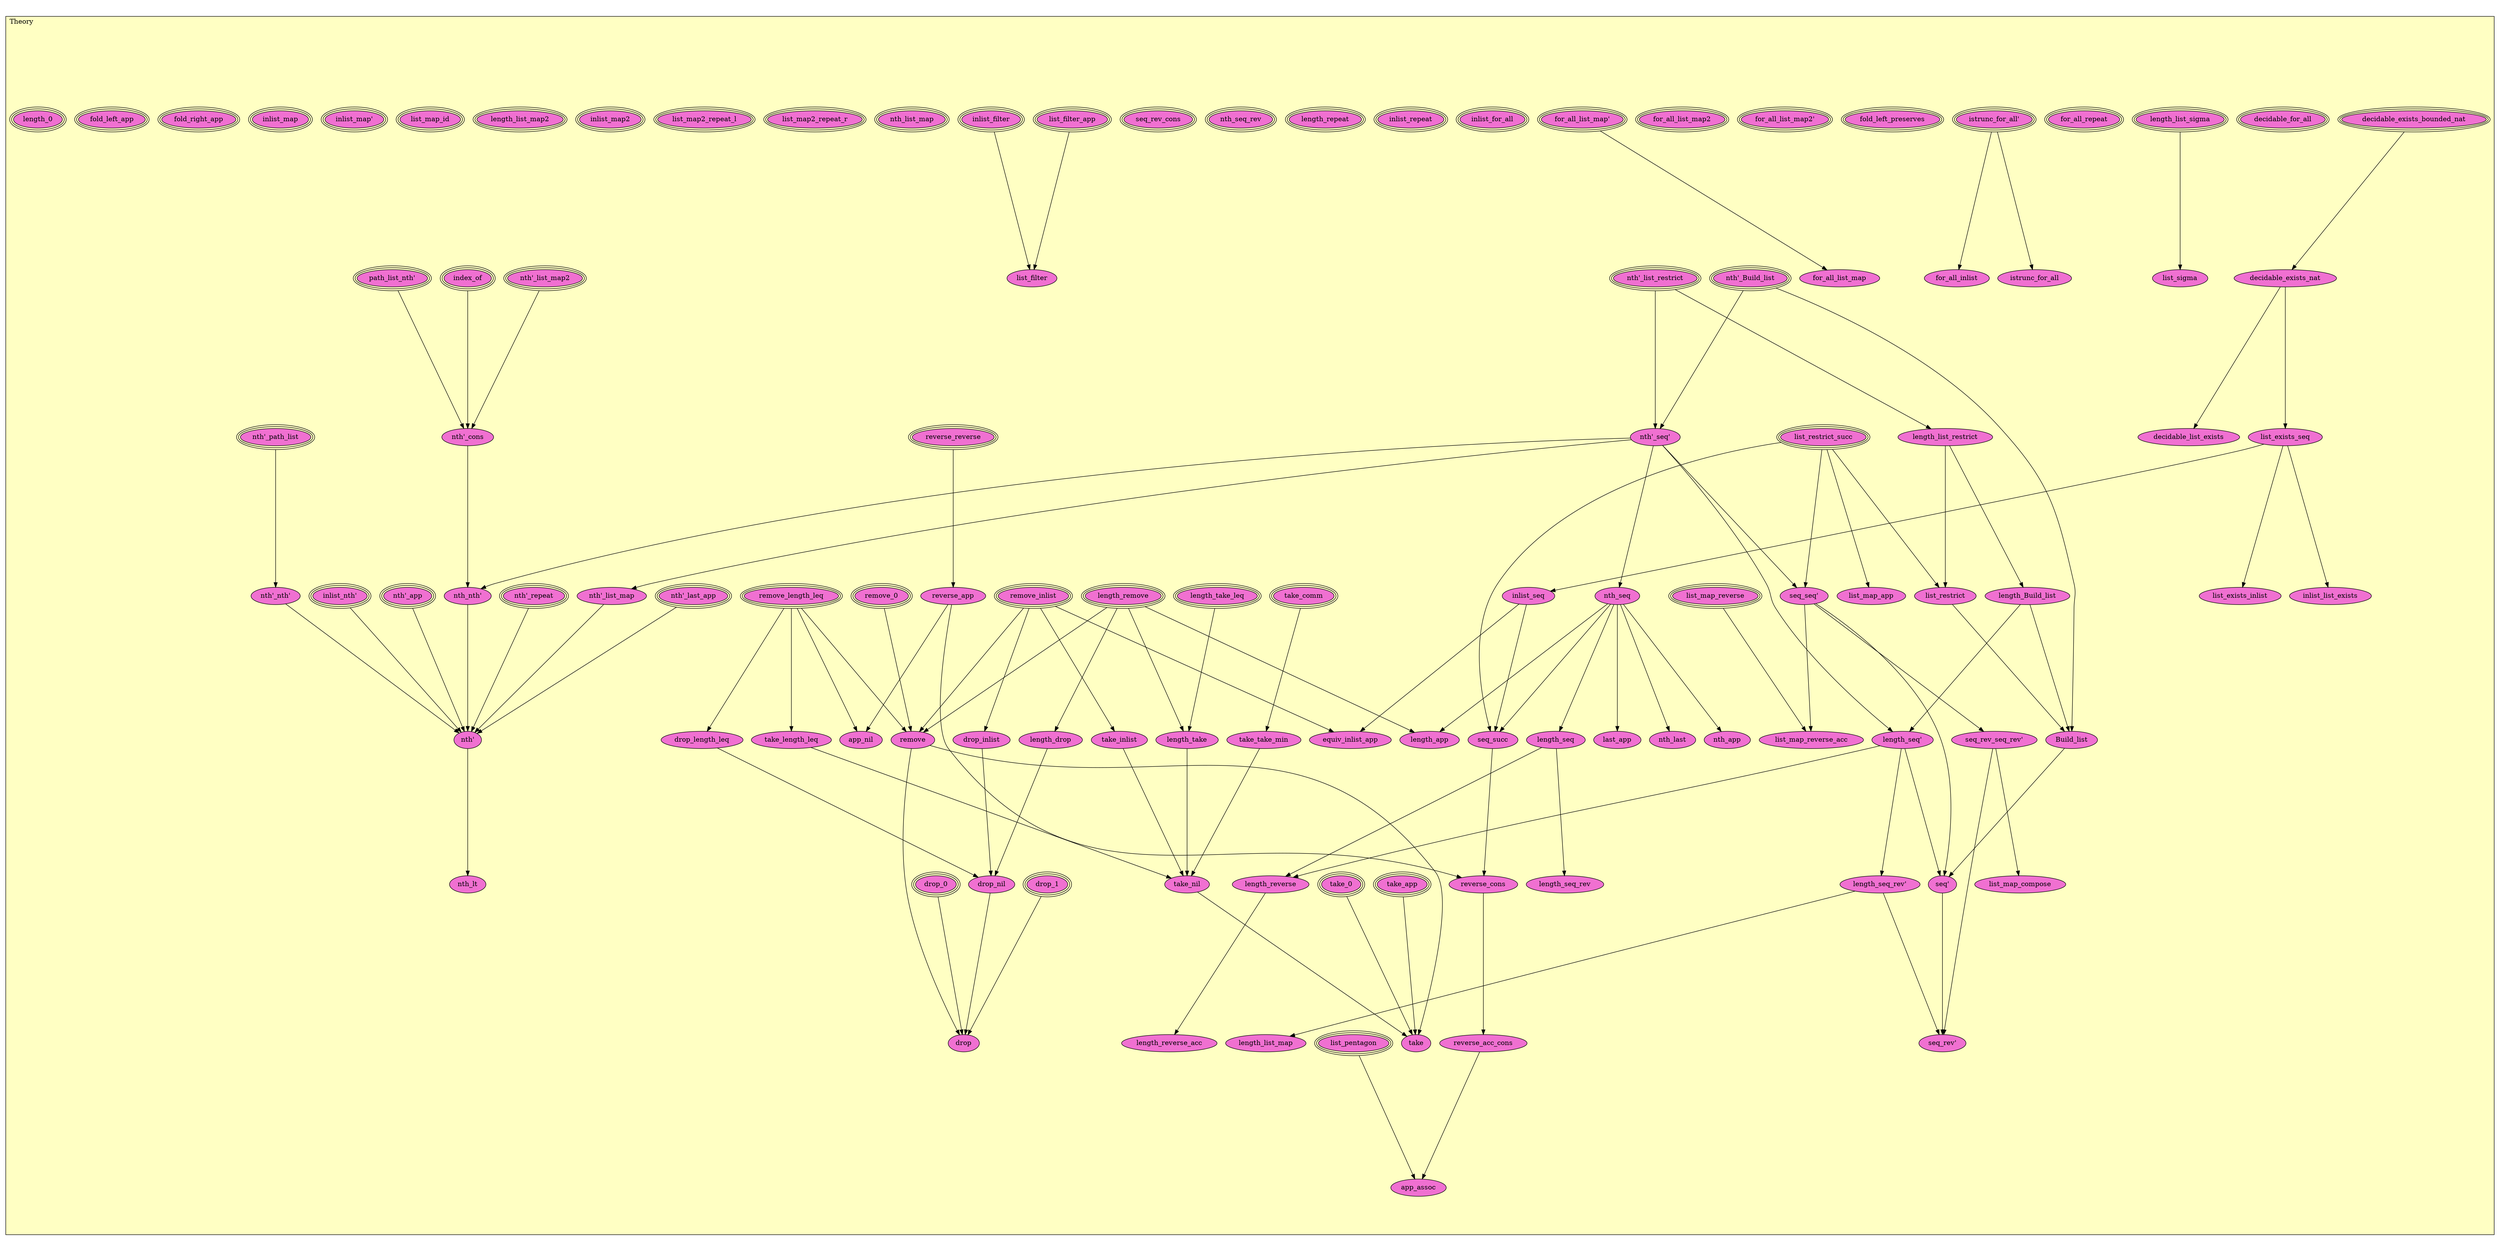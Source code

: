 digraph HoTT_Spaces_List_Theory {
  graph [ratio=0.5]
  node [style=filled]
Theory_decidable_exists_bounded_nat [label="decidable_exists_bounded_nat", URL=<Theory.html#decidable_exists_bounded_nat>, peripheries=3, fillcolor="#F070D1"] ;
Theory_decidable_exists_nat [label="decidable_exists_nat", URL=<Theory.html#decidable_exists_nat>, fillcolor="#F070D1"] ;
Theory_list_exists_seq [label="list_exists_seq", URL=<Theory.html#list_exists_seq>, fillcolor="#F070D1"] ;
Theory_list_exists_inlist [label="list_exists_inlist", URL=<Theory.html#list_exists_inlist>, fillcolor="#F070D1"] ;
Theory_inlist_list_exists [label="inlist_list_exists", URL=<Theory.html#inlist_list_exists>, fillcolor="#F070D1"] ;
Theory_decidable_list_exists [label="decidable_list_exists", URL=<Theory.html#decidable_list_exists>, fillcolor="#F070D1"] ;
Theory_decidable_for_all [label="decidable_for_all", URL=<Theory.html#decidable_for_all>, peripheries=3, fillcolor="#F070D1"] ;
Theory_length_list_sigma [label="length_list_sigma", URL=<Theory.html#length_list_sigma>, peripheries=3, fillcolor="#F070D1"] ;
Theory_list_sigma [label="list_sigma", URL=<Theory.html#list_sigma>, fillcolor="#F070D1"] ;
Theory_for_all_repeat [label="for_all_repeat", URL=<Theory.html#for_all_repeat>, peripheries=3, fillcolor="#F070D1"] ;
Theory_istrunc_for_all_ [label="istrunc_for_all'", URL=<Theory.html#istrunc_for_all'>, peripheries=3, fillcolor="#F070D1"] ;
Theory_istrunc_for_all [label="istrunc_for_all", URL=<Theory.html#istrunc_for_all>, fillcolor="#F070D1"] ;
Theory_fold_left_preserves [label="fold_left_preserves", URL=<Theory.html#fold_left_preserves>, peripheries=3, fillcolor="#F070D1"] ;
Theory_for_all_list_map2_ [label="for_all_list_map2'", URL=<Theory.html#for_all_list_map2'>, peripheries=3, fillcolor="#F070D1"] ;
Theory_for_all_list_map2 [label="for_all_list_map2", URL=<Theory.html#for_all_list_map2>, peripheries=3, fillcolor="#F070D1"] ;
Theory_for_all_list_map_ [label="for_all_list_map'", URL=<Theory.html#for_all_list_map'>, peripheries=3, fillcolor="#F070D1"] ;
Theory_for_all_list_map [label="for_all_list_map", URL=<Theory.html#for_all_list_map>, fillcolor="#F070D1"] ;
Theory_inlist_for_all [label="inlist_for_all", URL=<Theory.html#inlist_for_all>, peripheries=3, fillcolor="#F070D1"] ;
Theory_for_all_inlist [label="for_all_inlist", URL=<Theory.html#for_all_inlist>, fillcolor="#F070D1"] ;
Theory_list_restrict_succ [label="list_restrict_succ", URL=<Theory.html#list_restrict_succ>, peripheries=3, fillcolor="#F070D1"] ;
Theory_inlist_repeat [label="inlist_repeat", URL=<Theory.html#inlist_repeat>, peripheries=3, fillcolor="#F070D1"] ;
Theory_length_repeat [label="length_repeat", URL=<Theory.html#length_repeat>, peripheries=3, fillcolor="#F070D1"] ;
Theory_nth__list_restrict [label="nth'_list_restrict", URL=<Theory.html#nth'_list_restrict>, peripheries=3, fillcolor="#F070D1"] ;
Theory_length_list_restrict [label="length_list_restrict", URL=<Theory.html#length_list_restrict>, fillcolor="#F070D1"] ;
Theory_list_restrict [label="list_restrict", URL=<Theory.html#list_restrict>, fillcolor="#F070D1"] ;
Theory_nth__Build_list [label="nth'_Build_list", URL=<Theory.html#nth'_Build_list>, peripheries=3, fillcolor="#F070D1"] ;
Theory_length_Build_list [label="length_Build_list", URL=<Theory.html#length_Build_list>, fillcolor="#F070D1"] ;
Theory_Build_list [label="Build_list", URL=<Theory.html#Build_list>, fillcolor="#F070D1"] ;
Theory_inlist_seq [label="inlist_seq", URL=<Theory.html#inlist_seq>, fillcolor="#F070D1"] ;
Theory_nth__seq_ [label="nth'_seq'", URL=<Theory.html#nth'_seq'>, fillcolor="#F070D1"] ;
Theory_nth_seq [label="nth_seq", URL=<Theory.html#nth_seq>, fillcolor="#F070D1"] ;
Theory_nth_seq_rev [label="nth_seq_rev", URL=<Theory.html#nth_seq_rev>, peripheries=3, fillcolor="#F070D1"] ;
Theory_seq_seq_ [label="seq_seq'", URL=<Theory.html#seq_seq'>, fillcolor="#F070D1"] ;
Theory_seq_rev_seq_rev_ [label="seq_rev_seq_rev'", URL=<Theory.html#seq_rev_seq_rev'>, fillcolor="#F070D1"] ;
Theory_length_seq_ [label="length_seq'", URL=<Theory.html#length_seq'>, fillcolor="#F070D1"] ;
Theory_length_seq_rev_ [label="length_seq_rev'", URL=<Theory.html#length_seq_rev'>, fillcolor="#F070D1"] ;
Theory_seq_ [label="seq'", URL=<Theory.html#seq'>, fillcolor="#F070D1"] ;
Theory_seq_rev_ [label="seq_rev'", URL=<Theory.html#seq_rev'>, fillcolor="#F070D1"] ;
Theory_seq_succ [label="seq_succ", URL=<Theory.html#seq_succ>, fillcolor="#F070D1"] ;
Theory_seq_rev_cons [label="seq_rev_cons", URL=<Theory.html#seq_rev_cons>, peripheries=3, fillcolor="#F070D1"] ;
Theory_length_seq [label="length_seq", URL=<Theory.html#length_seq>, fillcolor="#F070D1"] ;
Theory_length_seq_rev [label="length_seq_rev", URL=<Theory.html#length_seq_rev>, fillcolor="#F070D1"] ;
Theory_list_filter_app [label="list_filter_app", URL=<Theory.html#list_filter_app>, peripheries=3, fillcolor="#F070D1"] ;
Theory_inlist_filter [label="inlist_filter", URL=<Theory.html#inlist_filter>, peripheries=3, fillcolor="#F070D1"] ;
Theory_list_filter [label="list_filter", URL=<Theory.html#list_filter>, fillcolor="#F070D1"] ;
Theory_remove_inlist [label="remove_inlist", URL=<Theory.html#remove_inlist>, peripheries=3, fillcolor="#F070D1"] ;
Theory_length_remove [label="length_remove", URL=<Theory.html#length_remove>, peripheries=3, fillcolor="#F070D1"] ;
Theory_remove_length_leq [label="remove_length_leq", URL=<Theory.html#remove_length_leq>, peripheries=3, fillcolor="#F070D1"] ;
Theory_remove_0 [label="remove_0", URL=<Theory.html#remove_0>, peripheries=3, fillcolor="#F070D1"] ;
Theory_remove [label="remove", URL=<Theory.html#remove>, fillcolor="#F070D1"] ;
Theory_take_app [label="take_app", URL=<Theory.html#take_app>, peripheries=3, fillcolor="#F070D1"] ;
Theory_take_comm [label="take_comm", URL=<Theory.html#take_comm>, peripheries=3, fillcolor="#F070D1"] ;
Theory_take_take_min [label="take_take_min", URL=<Theory.html#take_take_min>, fillcolor="#F070D1"] ;
Theory_take_inlist [label="take_inlist", URL=<Theory.html#take_inlist>, fillcolor="#F070D1"] ;
Theory_length_take_leq [label="length_take_leq", URL=<Theory.html#length_take_leq>, peripheries=3, fillcolor="#F070D1"] ;
Theory_length_take [label="length_take", URL=<Theory.html#length_take>, fillcolor="#F070D1"] ;
Theory_take_length_leq [label="take_length_leq", URL=<Theory.html#take_length_leq>, fillcolor="#F070D1"] ;
Theory_take_nil [label="take_nil", URL=<Theory.html#take_nil>, fillcolor="#F070D1"] ;
Theory_take_0 [label="take_0", URL=<Theory.html#take_0>, peripheries=3, fillcolor="#F070D1"] ;
Theory_take [label="take", URL=<Theory.html#take>, fillcolor="#F070D1"] ;
Theory_drop_inlist [label="drop_inlist", URL=<Theory.html#drop_inlist>, fillcolor="#F070D1"] ;
Theory_length_drop [label="length_drop", URL=<Theory.html#length_drop>, fillcolor="#F070D1"] ;
Theory_drop_length_leq [label="drop_length_leq", URL=<Theory.html#drop_length_leq>, fillcolor="#F070D1"] ;
Theory_drop_nil [label="drop_nil", URL=<Theory.html#drop_nil>, fillcolor="#F070D1"] ;
Theory_drop_1 [label="drop_1", URL=<Theory.html#drop_1>, peripheries=3, fillcolor="#F070D1"] ;
Theory_drop_0 [label="drop_0", URL=<Theory.html#drop_0>, peripheries=3, fillcolor="#F070D1"] ;
Theory_drop [label="drop", URL=<Theory.html#drop>, fillcolor="#F070D1"] ;
Theory_nth__last_app [label="nth'_last_app", URL=<Theory.html#nth'_last_app>, peripheries=3, fillcolor="#F070D1"] ;
Theory_last_app [label="last_app", URL=<Theory.html#last_app>, fillcolor="#F070D1"] ;
Theory_nth_last [label="nth_last", URL=<Theory.html#nth_last>, fillcolor="#F070D1"] ;
Theory_nth_app [label="nth_app", URL=<Theory.html#nth_app>, fillcolor="#F070D1"] ;
Theory_path_list_nth_ [label="path_list_nth'", URL=<Theory.html#path_list_nth'>, peripheries=3, fillcolor="#F070D1"] ;
Theory_nth__repeat [label="nth'_repeat", URL=<Theory.html#nth'_repeat>, peripheries=3, fillcolor="#F070D1"] ;
Theory_nth__list_map2 [label="nth'_list_map2", URL=<Theory.html#nth'_list_map2>, peripheries=3, fillcolor="#F070D1"] ;
Theory_nth__list_map [label="nth'_list_map", URL=<Theory.html#nth'_list_map>, fillcolor="#F070D1"] ;
Theory_nth_list_map [label="nth_list_map", URL=<Theory.html#nth_list_map>, peripheries=3, fillcolor="#F070D1"] ;
Theory_index_of [label="index_of", URL=<Theory.html#index_of>, peripheries=3, fillcolor="#F070D1"] ;
Theory_nth__app [label="nth'_app", URL=<Theory.html#nth'_app>, peripheries=3, fillcolor="#F070D1"] ;
Theory_nth__cons [label="nth'_cons", URL=<Theory.html#nth'_cons>, fillcolor="#F070D1"] ;
Theory_nth_nth_ [label="nth_nth'", URL=<Theory.html#nth_nth'>, fillcolor="#F070D1"] ;
Theory_inlist_nth_ [label="inlist_nth'", URL=<Theory.html#inlist_nth'>, peripheries=3, fillcolor="#F070D1"] ;
Theory_nth__path_list [label="nth'_path_list", URL=<Theory.html#nth'_path_list>, peripheries=3, fillcolor="#F070D1"] ;
Theory_nth__nth_ [label="nth'_nth'", URL=<Theory.html#nth'_nth'>, fillcolor="#F070D1"] ;
Theory_nth_ [label="nth'", URL=<Theory.html#nth'>, fillcolor="#F070D1"] ;
Theory_nth_lt [label="nth_lt", URL=<Theory.html#nth_lt>, fillcolor="#F070D1"] ;
Theory_reverse_reverse [label="reverse_reverse", URL=<Theory.html#reverse_reverse>, peripheries=3, fillcolor="#F070D1"] ;
Theory_reverse_app [label="reverse_app", URL=<Theory.html#reverse_app>, fillcolor="#F070D1"] ;
Theory_reverse_cons [label="reverse_cons", URL=<Theory.html#reverse_cons>, fillcolor="#F070D1"] ;
Theory_reverse_acc_cons [label="reverse_acc_cons", URL=<Theory.html#reverse_acc_cons>, fillcolor="#F070D1"] ;
Theory_list_map_reverse [label="list_map_reverse", URL=<Theory.html#list_map_reverse>, peripheries=3, fillcolor="#F070D1"] ;
Theory_list_map_reverse_acc [label="list_map_reverse_acc", URL=<Theory.html#list_map_reverse_acc>, fillcolor="#F070D1"] ;
Theory_length_reverse [label="length_reverse", URL=<Theory.html#length_reverse>, fillcolor="#F070D1"] ;
Theory_length_reverse_acc [label="length_reverse_acc", URL=<Theory.html#length_reverse_acc>, fillcolor="#F070D1"] ;
Theory_list_map2_repeat_r [label="list_map2_repeat_r", URL=<Theory.html#list_map2_repeat_r>, peripheries=3, fillcolor="#F070D1"] ;
Theory_list_map2_repeat_l [label="list_map2_repeat_l", URL=<Theory.html#list_map2_repeat_l>, peripheries=3, fillcolor="#F070D1"] ;
Theory_inlist_map2 [label="inlist_map2", URL=<Theory.html#inlist_map2>, peripheries=3, fillcolor="#F070D1"] ;
Theory_length_list_map2 [label="length_list_map2", URL=<Theory.html#length_list_map2>, peripheries=3, fillcolor="#F070D1"] ;
Theory_list_map_compose [label="list_map_compose", URL=<Theory.html#list_map_compose>, fillcolor="#F070D1"] ;
Theory_list_map_id [label="list_map_id", URL=<Theory.html#list_map_id>, peripheries=3, fillcolor="#F070D1"] ;
Theory_list_map_app [label="list_map_app", URL=<Theory.html#list_map_app>, fillcolor="#F070D1"] ;
Theory_inlist_map_ [label="inlist_map'", URL=<Theory.html#inlist_map'>, peripheries=3, fillcolor="#F070D1"] ;
Theory_inlist_map [label="inlist_map", URL=<Theory.html#inlist_map>, peripheries=3, fillcolor="#F070D1"] ;
Theory_length_list_map [label="length_list_map", URL=<Theory.html#length_list_map>, fillcolor="#F070D1"] ;
Theory_fold_right_app [label="fold_right_app", URL=<Theory.html#fold_right_app>, peripheries=3, fillcolor="#F070D1"] ;
Theory_fold_left_app [label="fold_left_app", URL=<Theory.html#fold_left_app>, peripheries=3, fillcolor="#F070D1"] ;
Theory_equiv_inlist_app [label="equiv_inlist_app", URL=<Theory.html#equiv_inlist_app>, fillcolor="#F070D1"] ;
Theory_length_app [label="length_app", URL=<Theory.html#length_app>, fillcolor="#F070D1"] ;
Theory_list_pentagon [label="list_pentagon", URL=<Theory.html#list_pentagon>, peripheries=3, fillcolor="#F070D1"] ;
Theory_app_assoc [label="app_assoc", URL=<Theory.html#app_assoc>, fillcolor="#F070D1"] ;
Theory_app_nil [label="app_nil", URL=<Theory.html#app_nil>, fillcolor="#F070D1"] ;
Theory_length_0 [label="length_0", URL=<Theory.html#length_0>, peripheries=3, fillcolor="#F070D1"] ;
  Theory_decidable_exists_bounded_nat -> Theory_decidable_exists_nat [] ;
  Theory_decidable_exists_nat -> Theory_list_exists_seq [] ;
  Theory_decidable_exists_nat -> Theory_decidable_list_exists [] ;
  Theory_list_exists_seq -> Theory_list_exists_inlist [] ;
  Theory_list_exists_seq -> Theory_inlist_list_exists [] ;
  Theory_list_exists_seq -> Theory_inlist_seq [] ;
  Theory_length_list_sigma -> Theory_list_sigma [] ;
  Theory_istrunc_for_all_ -> Theory_istrunc_for_all [] ;
  Theory_istrunc_for_all_ -> Theory_for_all_inlist [] ;
  Theory_for_all_list_map_ -> Theory_for_all_list_map [] ;
  Theory_list_restrict_succ -> Theory_list_restrict [] ;
  Theory_list_restrict_succ -> Theory_seq_seq_ [] ;
  Theory_list_restrict_succ -> Theory_seq_succ [] ;
  Theory_list_restrict_succ -> Theory_list_map_app [] ;
  Theory_nth__list_restrict -> Theory_length_list_restrict [] ;
  Theory_nth__list_restrict -> Theory_nth__seq_ [] ;
  Theory_length_list_restrict -> Theory_list_restrict [] ;
  Theory_length_list_restrict -> Theory_length_Build_list [] ;
  Theory_list_restrict -> Theory_Build_list [] ;
  Theory_nth__Build_list -> Theory_Build_list [] ;
  Theory_nth__Build_list -> Theory_nth__seq_ [] ;
  Theory_length_Build_list -> Theory_Build_list [] ;
  Theory_length_Build_list -> Theory_length_seq_ [] ;
  Theory_Build_list -> Theory_seq_ [] ;
  Theory_inlist_seq -> Theory_seq_succ [] ;
  Theory_inlist_seq -> Theory_equiv_inlist_app [] ;
  Theory_nth__seq_ -> Theory_nth_seq [] ;
  Theory_nth__seq_ -> Theory_seq_seq_ [] ;
  Theory_nth__seq_ -> Theory_length_seq_ [] ;
  Theory_nth__seq_ -> Theory_nth__list_map [] ;
  Theory_nth__seq_ -> Theory_nth_nth_ [] ;
  Theory_nth_seq -> Theory_seq_succ [] ;
  Theory_nth_seq -> Theory_length_seq [] ;
  Theory_nth_seq -> Theory_last_app [] ;
  Theory_nth_seq -> Theory_nth_last [] ;
  Theory_nth_seq -> Theory_nth_app [] ;
  Theory_nth_seq -> Theory_length_app [] ;
  Theory_seq_seq_ -> Theory_seq_rev_seq_rev_ [] ;
  Theory_seq_seq_ -> Theory_seq_ [] ;
  Theory_seq_seq_ -> Theory_list_map_reverse_acc [] ;
  Theory_seq_rev_seq_rev_ -> Theory_seq_rev_ [] ;
  Theory_seq_rev_seq_rev_ -> Theory_list_map_compose [] ;
  Theory_length_seq_ -> Theory_length_seq_rev_ [] ;
  Theory_length_seq_ -> Theory_seq_ [] ;
  Theory_length_seq_ -> Theory_length_reverse [] ;
  Theory_length_seq_rev_ -> Theory_seq_rev_ [] ;
  Theory_length_seq_rev_ -> Theory_length_list_map [] ;
  Theory_seq_ -> Theory_seq_rev_ [] ;
  Theory_seq_succ -> Theory_reverse_cons [] ;
  Theory_length_seq -> Theory_length_seq_rev [] ;
  Theory_length_seq -> Theory_length_reverse [] ;
  Theory_list_filter_app -> Theory_list_filter [] ;
  Theory_inlist_filter -> Theory_list_filter [] ;
  Theory_remove_inlist -> Theory_remove [] ;
  Theory_remove_inlist -> Theory_take_inlist [] ;
  Theory_remove_inlist -> Theory_drop_inlist [] ;
  Theory_remove_inlist -> Theory_equiv_inlist_app [] ;
  Theory_length_remove -> Theory_remove [] ;
  Theory_length_remove -> Theory_length_take [] ;
  Theory_length_remove -> Theory_length_drop [] ;
  Theory_length_remove -> Theory_length_app [] ;
  Theory_remove_length_leq -> Theory_remove [] ;
  Theory_remove_length_leq -> Theory_take_length_leq [] ;
  Theory_remove_length_leq -> Theory_drop_length_leq [] ;
  Theory_remove_length_leq -> Theory_app_nil [] ;
  Theory_remove_0 -> Theory_remove [] ;
  Theory_remove -> Theory_take [] ;
  Theory_remove -> Theory_drop [] ;
  Theory_take_app -> Theory_take [] ;
  Theory_take_comm -> Theory_take_take_min [] ;
  Theory_take_take_min -> Theory_take_nil [] ;
  Theory_take_inlist -> Theory_take_nil [] ;
  Theory_length_take_leq -> Theory_length_take [] ;
  Theory_length_take -> Theory_take_nil [] ;
  Theory_take_length_leq -> Theory_take_nil [] ;
  Theory_take_nil -> Theory_take [] ;
  Theory_take_0 -> Theory_take [] ;
  Theory_drop_inlist -> Theory_drop_nil [] ;
  Theory_length_drop -> Theory_drop_nil [] ;
  Theory_drop_length_leq -> Theory_drop_nil [] ;
  Theory_drop_nil -> Theory_drop [] ;
  Theory_drop_1 -> Theory_drop [] ;
  Theory_drop_0 -> Theory_drop [] ;
  Theory_nth__last_app -> Theory_nth_ [] ;
  Theory_path_list_nth_ -> Theory_nth__cons [] ;
  Theory_nth__repeat -> Theory_nth_ [] ;
  Theory_nth__list_map2 -> Theory_nth__cons [] ;
  Theory_nth__list_map -> Theory_nth_ [] ;
  Theory_index_of -> Theory_nth__cons [] ;
  Theory_nth__app -> Theory_nth_ [] ;
  Theory_nth__cons -> Theory_nth_nth_ [] ;
  Theory_nth_nth_ -> Theory_nth_ [] ;
  Theory_inlist_nth_ -> Theory_nth_ [] ;
  Theory_nth__path_list -> Theory_nth__nth_ [] ;
  Theory_nth__nth_ -> Theory_nth_ [] ;
  Theory_nth_ -> Theory_nth_lt [] ;
  Theory_reverse_reverse -> Theory_reverse_app [] ;
  Theory_reverse_app -> Theory_reverse_cons [] ;
  Theory_reverse_app -> Theory_app_nil [] ;
  Theory_reverse_cons -> Theory_reverse_acc_cons [] ;
  Theory_reverse_acc_cons -> Theory_app_assoc [] ;
  Theory_list_map_reverse -> Theory_list_map_reverse_acc [] ;
  Theory_length_reverse -> Theory_length_reverse_acc [] ;
  Theory_list_pentagon -> Theory_app_assoc [] ;
subgraph cluster_Theory { label="Theory"; fillcolor="#FFFFC3"; labeljust=l; style=filled 
Theory_length_0; Theory_app_nil; Theory_app_assoc; Theory_list_pentagon; Theory_length_app; Theory_equiv_inlist_app; Theory_fold_left_app; Theory_fold_right_app; Theory_length_list_map; Theory_inlist_map; Theory_inlist_map_; Theory_list_map_app; Theory_list_map_id; Theory_list_map_compose; Theory_length_list_map2; Theory_inlist_map2; Theory_list_map2_repeat_l; Theory_list_map2_repeat_r; Theory_length_reverse_acc; Theory_length_reverse; Theory_list_map_reverse_acc; Theory_list_map_reverse; Theory_reverse_acc_cons; Theory_reverse_cons; Theory_reverse_app; Theory_reverse_reverse; Theory_nth_lt; Theory_nth_; Theory_nth__nth_; Theory_nth__path_list; Theory_inlist_nth_; Theory_nth_nth_; Theory_nth__cons; Theory_nth__app; Theory_index_of; Theory_nth_list_map; Theory_nth__list_map; Theory_nth__list_map2; Theory_nth__repeat; Theory_path_list_nth_; Theory_nth_app; Theory_nth_last; Theory_last_app; Theory_nth__last_app; Theory_drop; Theory_drop_0; Theory_drop_1; Theory_drop_nil; Theory_drop_length_leq; Theory_length_drop; Theory_drop_inlist; Theory_take; Theory_take_0; Theory_take_nil; Theory_take_length_leq; Theory_length_take; Theory_length_take_leq; Theory_take_inlist; Theory_take_take_min; Theory_take_comm; Theory_take_app; Theory_remove; Theory_remove_0; Theory_remove_length_leq; Theory_length_remove; Theory_remove_inlist; Theory_list_filter; Theory_inlist_filter; Theory_list_filter_app; Theory_length_seq_rev; Theory_length_seq; Theory_seq_rev_cons; Theory_seq_succ; Theory_seq_rev_; Theory_seq_; Theory_length_seq_rev_; Theory_length_seq_; Theory_seq_rev_seq_rev_; Theory_seq_seq_; Theory_nth_seq_rev; Theory_nth_seq; Theory_nth__seq_; Theory_inlist_seq; Theory_Build_list; Theory_length_Build_list; Theory_nth__Build_list; Theory_list_restrict; Theory_length_list_restrict; Theory_nth__list_restrict; Theory_length_repeat; Theory_inlist_repeat; Theory_list_restrict_succ; Theory_for_all_inlist; Theory_inlist_for_all; Theory_for_all_list_map; Theory_for_all_list_map_; Theory_for_all_list_map2; Theory_for_all_list_map2_; Theory_fold_left_preserves; Theory_istrunc_for_all; Theory_istrunc_for_all_; Theory_for_all_repeat; Theory_list_sigma; Theory_length_list_sigma; Theory_decidable_for_all; Theory_decidable_list_exists; Theory_inlist_list_exists; Theory_list_exists_inlist; Theory_list_exists_seq; Theory_decidable_exists_nat; Theory_decidable_exists_bounded_nat; };
} /* END */
